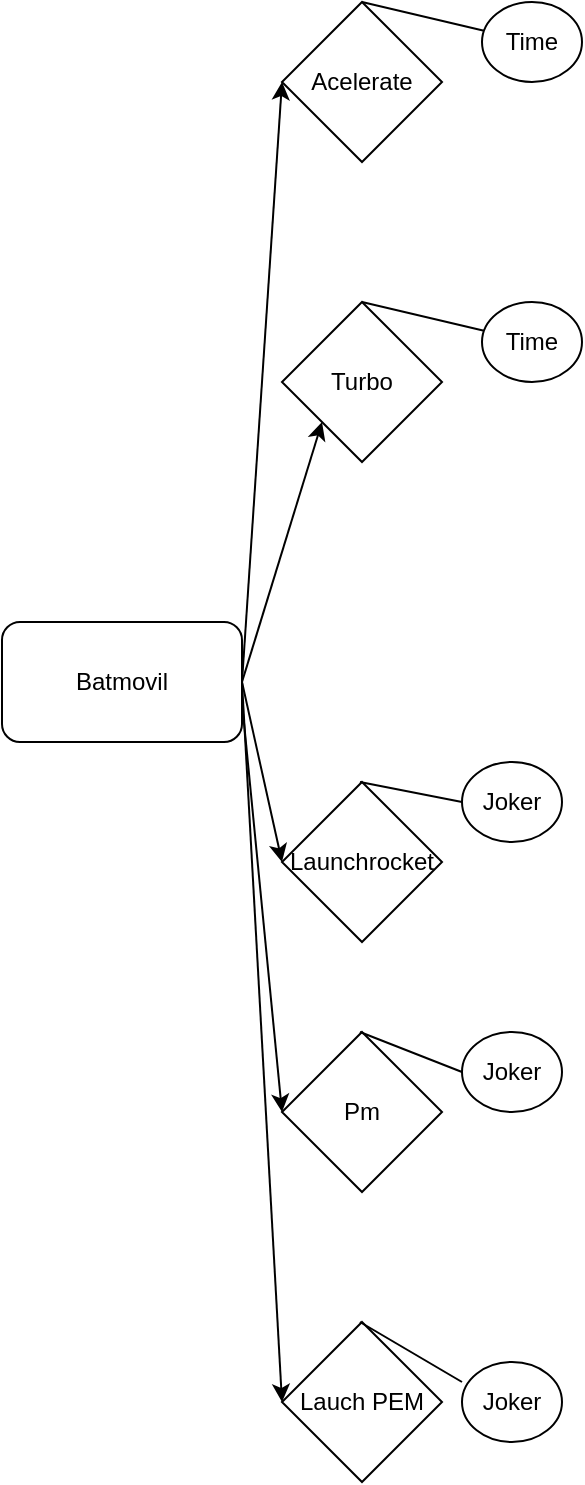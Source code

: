 <mxfile version="13.9.8" type="google" pages="2"><diagram id="C5RBs43oDa-KdzZeNtuy" name="Batmovil"><mxGraphModel dx="1422" dy="762" grid="1" gridSize="10" guides="1" tooltips="1" connect="1" arrows="1" fold="1" page="1" pageScale="1" pageWidth="827" pageHeight="1169" math="0" shadow="0"><root><mxCell id="WIyWlLk6GJQsqaUBKTNV-0"/><mxCell id="WIyWlLk6GJQsqaUBKTNV-1" parent="WIyWlLk6GJQsqaUBKTNV-0"/><mxCell id="PXScyuWHWgJAuWMiMbpD-1" value="Batmovil" style="rounded=1;whiteSpace=wrap;html=1;" vertex="1" parent="WIyWlLk6GJQsqaUBKTNV-1"><mxGeometry x="20" y="340" width="120" height="60" as="geometry"/></mxCell><mxCell id="PXScyuWHWgJAuWMiMbpD-5" value="Acelerate" style="rhombus;whiteSpace=wrap;html=1;" vertex="1" parent="WIyWlLk6GJQsqaUBKTNV-1"><mxGeometry x="160" y="30" width="80" height="80" as="geometry"/></mxCell><mxCell id="PXScyuWHWgJAuWMiMbpD-7" value="Turbo" style="rhombus;whiteSpace=wrap;html=1;" vertex="1" parent="WIyWlLk6GJQsqaUBKTNV-1"><mxGeometry x="160" y="180" width="80" height="80" as="geometry"/></mxCell><mxCell id="PXScyuWHWgJAuWMiMbpD-9" value="Time" style="ellipse;whiteSpace=wrap;html=1;" vertex="1" parent="WIyWlLk6GJQsqaUBKTNV-1"><mxGeometry x="260" y="30" width="50" height="40" as="geometry"/></mxCell><mxCell id="PXScyuWHWgJAuWMiMbpD-13" value="Time" style="ellipse;whiteSpace=wrap;html=1;" vertex="1" parent="WIyWlLk6GJQsqaUBKTNV-1"><mxGeometry x="260" y="180" width="50" height="40" as="geometry"/></mxCell><mxCell id="PXScyuWHWgJAuWMiMbpD-17" value="Launchrocket" style="rhombus;whiteSpace=wrap;html=1;" vertex="1" parent="WIyWlLk6GJQsqaUBKTNV-1"><mxGeometry x="160" y="420" width="80" height="80" as="geometry"/></mxCell><mxCell id="PXScyuWHWgJAuWMiMbpD-18" value="Joker" style="ellipse;whiteSpace=wrap;html=1;" vertex="1" parent="WIyWlLk6GJQsqaUBKTNV-1"><mxGeometry x="250" y="410" width="50" height="40" as="geometry"/></mxCell><mxCell id="PXScyuWHWgJAuWMiMbpD-19" value="Pm" style="rhombus;whiteSpace=wrap;html=1;" vertex="1" parent="WIyWlLk6GJQsqaUBKTNV-1"><mxGeometry x="160" y="545" width="80" height="80" as="geometry"/></mxCell><mxCell id="PXScyuWHWgJAuWMiMbpD-20" value="Joker" style="ellipse;whiteSpace=wrap;html=1;" vertex="1" parent="WIyWlLk6GJQsqaUBKTNV-1"><mxGeometry x="250" y="545" width="50" height="40" as="geometry"/></mxCell><mxCell id="rMmpb-G2soFzriPravcU-1" value="" style="endArrow=classic;html=1;entryX=0;entryY=0.5;entryDx=0;entryDy=0;exitX=1;exitY=0.5;exitDx=0;exitDy=0;" edge="1" parent="WIyWlLk6GJQsqaUBKTNV-1" source="PXScyuWHWgJAuWMiMbpD-1" target="PXScyuWHWgJAuWMiMbpD-5"><mxGeometry width="50" height="50" relative="1" as="geometry"><mxPoint x="80" y="340" as="sourcePoint"/><mxPoint x="130" y="290" as="targetPoint"/></mxGeometry></mxCell><mxCell id="rMmpb-G2soFzriPravcU-2" value="" style="endArrow=classic;html=1;entryX=0;entryY=1;entryDx=0;entryDy=0;exitX=1;exitY=0.5;exitDx=0;exitDy=0;" edge="1" parent="WIyWlLk6GJQsqaUBKTNV-1" source="PXScyuWHWgJAuWMiMbpD-1" target="PXScyuWHWgJAuWMiMbpD-7"><mxGeometry width="50" height="50" relative="1" as="geometry"><mxPoint x="160" y="460" as="sourcePoint"/><mxPoint x="240" y="190" as="targetPoint"/></mxGeometry></mxCell><mxCell id="rMmpb-G2soFzriPravcU-3" value="" style="endArrow=classic;html=1;entryX=0;entryY=0.5;entryDx=0;entryDy=0;" edge="1" parent="WIyWlLk6GJQsqaUBKTNV-1" target="PXScyuWHWgJAuWMiMbpD-17"><mxGeometry width="50" height="50" relative="1" as="geometry"><mxPoint x="140" y="370" as="sourcePoint"/><mxPoint x="190" y="250" as="targetPoint"/></mxGeometry></mxCell><mxCell id="rMmpb-G2soFzriPravcU-4" value="" style="endArrow=classic;html=1;entryX=0;entryY=0.5;entryDx=0;entryDy=0;" edge="1" parent="WIyWlLk6GJQsqaUBKTNV-1" target="PXScyuWHWgJAuWMiMbpD-19"><mxGeometry width="50" height="50" relative="1" as="geometry"><mxPoint x="140" y="380" as="sourcePoint"/><mxPoint x="170" y="500" as="targetPoint"/></mxGeometry></mxCell><mxCell id="rMmpb-G2soFzriPravcU-5" value="Lauch PEM" style="rhombus;whiteSpace=wrap;html=1;" vertex="1" parent="WIyWlLk6GJQsqaUBKTNV-1"><mxGeometry x="160" y="690" width="80" height="80" as="geometry"/></mxCell><mxCell id="rMmpb-G2soFzriPravcU-6" value="" style="endArrow=classic;html=1;entryX=0;entryY=0.5;entryDx=0;entryDy=0;" edge="1" parent="WIyWlLk6GJQsqaUBKTNV-1" target="rMmpb-G2soFzriPravcU-5"><mxGeometry width="50" height="50" relative="1" as="geometry"><mxPoint x="140" y="370" as="sourcePoint"/><mxPoint x="440" y="370" as="targetPoint"/></mxGeometry></mxCell><mxCell id="rMmpb-G2soFzriPravcU-7" value="Joker" style="ellipse;whiteSpace=wrap;html=1;" vertex="1" parent="WIyWlLk6GJQsqaUBKTNV-1"><mxGeometry x="250" y="710" width="50" height="40" as="geometry"/></mxCell><mxCell id="io_rF94vi-LXPTyH6edJ-0" value="" style="endArrow=none;html=1;" edge="1" parent="WIyWlLk6GJQsqaUBKTNV-1" target="PXScyuWHWgJAuWMiMbpD-9"><mxGeometry width="50" height="50" relative="1" as="geometry"><mxPoint x="200" y="30" as="sourcePoint"/><mxPoint x="250" y="-20" as="targetPoint"/></mxGeometry></mxCell><mxCell id="io_rF94vi-LXPTyH6edJ-1" value="" style="endArrow=none;html=1;" edge="1" parent="WIyWlLk6GJQsqaUBKTNV-1" target="PXScyuWHWgJAuWMiMbpD-13"><mxGeometry width="50" height="50" relative="1" as="geometry"><mxPoint x="200" y="180" as="sourcePoint"/><mxPoint x="250" y="130" as="targetPoint"/></mxGeometry></mxCell><mxCell id="io_rF94vi-LXPTyH6edJ-2" value="" style="endArrow=none;html=1;entryX=0;entryY=0.5;entryDx=0;entryDy=0;" edge="1" parent="WIyWlLk6GJQsqaUBKTNV-1" target="PXScyuWHWgJAuWMiMbpD-18"><mxGeometry width="50" height="50" relative="1" as="geometry"><mxPoint x="198.98" y="420" as="sourcePoint"/><mxPoint x="250" y="434" as="targetPoint"/></mxGeometry></mxCell><mxCell id="io_rF94vi-LXPTyH6edJ-3" value="" style="endArrow=none;html=1;entryX=0;entryY=0.5;entryDx=0;entryDy=0;" edge="1" parent="WIyWlLk6GJQsqaUBKTNV-1" target="PXScyuWHWgJAuWMiMbpD-20"><mxGeometry width="50" height="50" relative="1" as="geometry"><mxPoint x="198.98" y="545" as="sourcePoint"/><mxPoint x="250" y="555" as="targetPoint"/></mxGeometry></mxCell><mxCell id="io_rF94vi-LXPTyH6edJ-4" value="" style="endArrow=none;html=1;" edge="1" parent="WIyWlLk6GJQsqaUBKTNV-1"><mxGeometry width="50" height="50" relative="1" as="geometry"><mxPoint x="198.98" y="690" as="sourcePoint"/><mxPoint x="250" y="720" as="targetPoint"/></mxGeometry></mxCell></root></mxGraphModel></diagram><diagram id="NcZ71LON7kEAPeFCxaeH" name="Jocker/Jocker_Villain/Rocket/PEM"><mxGraphModel dx="1422" dy="762" grid="1" gridSize="10" guides="1" tooltips="1" connect="1" arrows="1" fold="1" page="1" pageScale="1" pageWidth="827" pageHeight="1169" math="0" shadow="0"><root><mxCell id="9pcYu0i2O3MPEVnoVS4T-0"/><mxCell id="9pcYu0i2O3MPEVnoVS4T-1" parent="9pcYu0i2O3MPEVnoVS4T-0"/><mxCell id="-32V5AhNPN3nmfmkeuCU-0" value="Jocker" style="ellipse;whiteSpace=wrap;html=1;" vertex="1" parent="9pcYu0i2O3MPEVnoVS4T-1"><mxGeometry x="60" y="130" width="120" height="80" as="geometry"/></mxCell><mxCell id="-32V5AhNPN3nmfmkeuCU-3" value="" style="endArrow=classic;html=1;entryX=0;entryY=0.5;entryDx=0;entryDy=0;" edge="1" parent="9pcYu0i2O3MPEVnoVS4T-1" target="JwT1tW2MCCVMVWD9JbPo-0"><mxGeometry width="50" height="50" relative="1" as="geometry"><mxPoint x="180" y="170" as="sourcePoint"/><mxPoint x="370" y="90" as="targetPoint"/></mxGeometry></mxCell><mxCell id="-32V5AhNPN3nmfmkeuCU-4" value="" style="endArrow=classic;html=1;exitX=1;exitY=0.625;exitDx=0;exitDy=0;exitPerimeter=0;" edge="1" parent="9pcYu0i2O3MPEVnoVS4T-1" source="-32V5AhNPN3nmfmkeuCU-0"><mxGeometry width="50" height="50" relative="1" as="geometry"><mxPoint x="190" y="180" as="sourcePoint"/><mxPoint x="340" y="220" as="targetPoint"/></mxGeometry></mxCell><mxCell id="-32V5AhNPN3nmfmkeuCU-5" value="KO=False" style="rounded=1;whiteSpace=wrap;html=1;" vertex="1" parent="9pcYu0i2O3MPEVnoVS4T-1"><mxGeometry x="170" y="80" width="110" height="60" as="geometry"/></mxCell><mxCell id="-32V5AhNPN3nmfmkeuCU-7" value="Weapon=True" style="rounded=1;whiteSpace=wrap;html=1;" vertex="1" parent="9pcYu0i2O3MPEVnoVS4T-1"><mxGeometry x="170" y="200" width="110" height="60" as="geometry"/></mxCell><mxCell id="-32V5AhNPN3nmfmkeuCU-15" value="KO=True" style="rounded=1;whiteSpace=wrap;html=1;" vertex="1" parent="9pcYu0i2O3MPEVnoVS4T-1"><mxGeometry x="420" y="30" width="110" height="60" as="geometry"/></mxCell><mxCell id="-32V5AhNPN3nmfmkeuCU-16" value="Weapon=True" style="rounded=1;whiteSpace=wrap;html=1;" vertex="1" parent="9pcYu0i2O3MPEVnoVS4T-1"><mxGeometry x="420" y="100" width="110" height="60" as="geometry"/></mxCell><mxCell id="JwT1tW2MCCVMVWD9JbPo-0" value="&lt;span&gt;Receive Rocket&lt;/span&gt;" style="rhombus;whiteSpace=wrap;html=1;" vertex="1" parent="9pcYu0i2O3MPEVnoVS4T-1"><mxGeometry x="340" y="60" width="80" height="80" as="geometry"/></mxCell><mxCell id="4tzTwcaZ7bn3nOr8DrTt-0" value="&lt;span&gt;Receive PEM&lt;/span&gt;" style="rhombus;whiteSpace=wrap;html=1;" vertex="1" parent="9pcYu0i2O3MPEVnoVS4T-1"><mxGeometry x="340" y="180" width="80" height="80" as="geometry"/></mxCell><mxCell id="4tzTwcaZ7bn3nOr8DrTt-2" value="Weapon=Flase" style="rounded=1;whiteSpace=wrap;html=1;" vertex="1" parent="9pcYu0i2O3MPEVnoVS4T-1"><mxGeometry x="420" y="240" width="110" height="60" as="geometry"/></mxCell><mxCell id="4tzTwcaZ7bn3nOr8DrTt-3" value="Jocker Villain" style="ellipse;whiteSpace=wrap;html=1;" vertex="1" parent="9pcYu0i2O3MPEVnoVS4T-1"><mxGeometry x="60" y="390" width="120" height="80" as="geometry"/></mxCell><mxCell id="4tzTwcaZ7bn3nOr8DrTt-5" value="" style="endArrow=classic;html=1;exitX=1;exitY=0.625;exitDx=0;exitDy=0;exitPerimeter=0;" edge="1" parent="9pcYu0i2O3MPEVnoVS4T-1" source="4tzTwcaZ7bn3nOr8DrTt-3" target="4tzTwcaZ7bn3nOr8DrTt-11"><mxGeometry width="50" height="50" relative="1" as="geometry"><mxPoint x="190" y="440" as="sourcePoint"/><mxPoint x="340" y="480" as="targetPoint"/></mxGeometry></mxCell><mxCell id="4tzTwcaZ7bn3nOr8DrTt-6" value="KO=False" style="rounded=1;whiteSpace=wrap;html=1;" vertex="1" parent="9pcYu0i2O3MPEVnoVS4T-1"><mxGeometry x="170" y="340" width="110" height="60" as="geometry"/></mxCell><mxCell id="4tzTwcaZ7bn3nOr8DrTt-7" value="Weapon=True" style="rounded=1;whiteSpace=wrap;html=1;" vertex="1" parent="9pcYu0i2O3MPEVnoVS4T-1"><mxGeometry x="170" y="460" width="110" height="60" as="geometry"/></mxCell><mxCell id="4tzTwcaZ7bn3nOr8DrTt-11" value="&lt;span&gt;Receive PEM&lt;/span&gt;" style="rhombus;whiteSpace=wrap;html=1;" vertex="1" parent="9pcYu0i2O3MPEVnoVS4T-1"><mxGeometry x="340" y="400" width="80" height="80" as="geometry"/></mxCell><mxCell id="fK-lXuiQ74BsPiaYYvby-0" value="KO=False" style="rounded=1;whiteSpace=wrap;html=1;" vertex="1" parent="9pcYu0i2O3MPEVnoVS4T-1"><mxGeometry x="420" y="170" width="110" height="60" as="geometry"/></mxCell><mxCell id="fK-lXuiQ74BsPiaYYvby-2" value="Weapon=Flase" style="rounded=1;whiteSpace=wrap;html=1;" vertex="1" parent="9pcYu0i2O3MPEVnoVS4T-1"><mxGeometry x="420" y="445" width="110" height="60" as="geometry"/></mxCell><mxCell id="fK-lXuiQ74BsPiaYYvby-3" value="KO=False" style="rounded=1;whiteSpace=wrap;html=1;" vertex="1" parent="9pcYu0i2O3MPEVnoVS4T-1"><mxGeometry x="420" y="375" width="110" height="60" as="geometry"/></mxCell><mxCell id="fK-lXuiQ74BsPiaYYvby-4" value="Rocket" style="ellipse;whiteSpace=wrap;html=1;" vertex="1" parent="9pcYu0i2O3MPEVnoVS4T-1"><mxGeometry x="60" y="610" width="120" height="80" as="geometry"/></mxCell><mxCell id="fK-lXuiQ74BsPiaYYvby-5" value="Ammunition=10" style="rounded=1;whiteSpace=wrap;html=1;" vertex="1" parent="9pcYu0i2O3MPEVnoVS4T-1"><mxGeometry x="190" y="620" width="110" height="60" as="geometry"/></mxCell><mxCell id="fK-lXuiQ74BsPiaYYvby-6" value="PEM_Pulse" style="ellipse;whiteSpace=wrap;html=1;" vertex="1" parent="9pcYu0i2O3MPEVnoVS4T-1"><mxGeometry x="470" y="610" width="120" height="80" as="geometry"/></mxCell><mxCell id="fK-lXuiQ74BsPiaYYvby-7" value="Ammunition=10" style="rounded=1;whiteSpace=wrap;html=1;" vertex="1" parent="9pcYu0i2O3MPEVnoVS4T-1"><mxGeometry x="600" y="620" width="110" height="60" as="geometry"/></mxCell></root></mxGraphModel></diagram></mxfile>